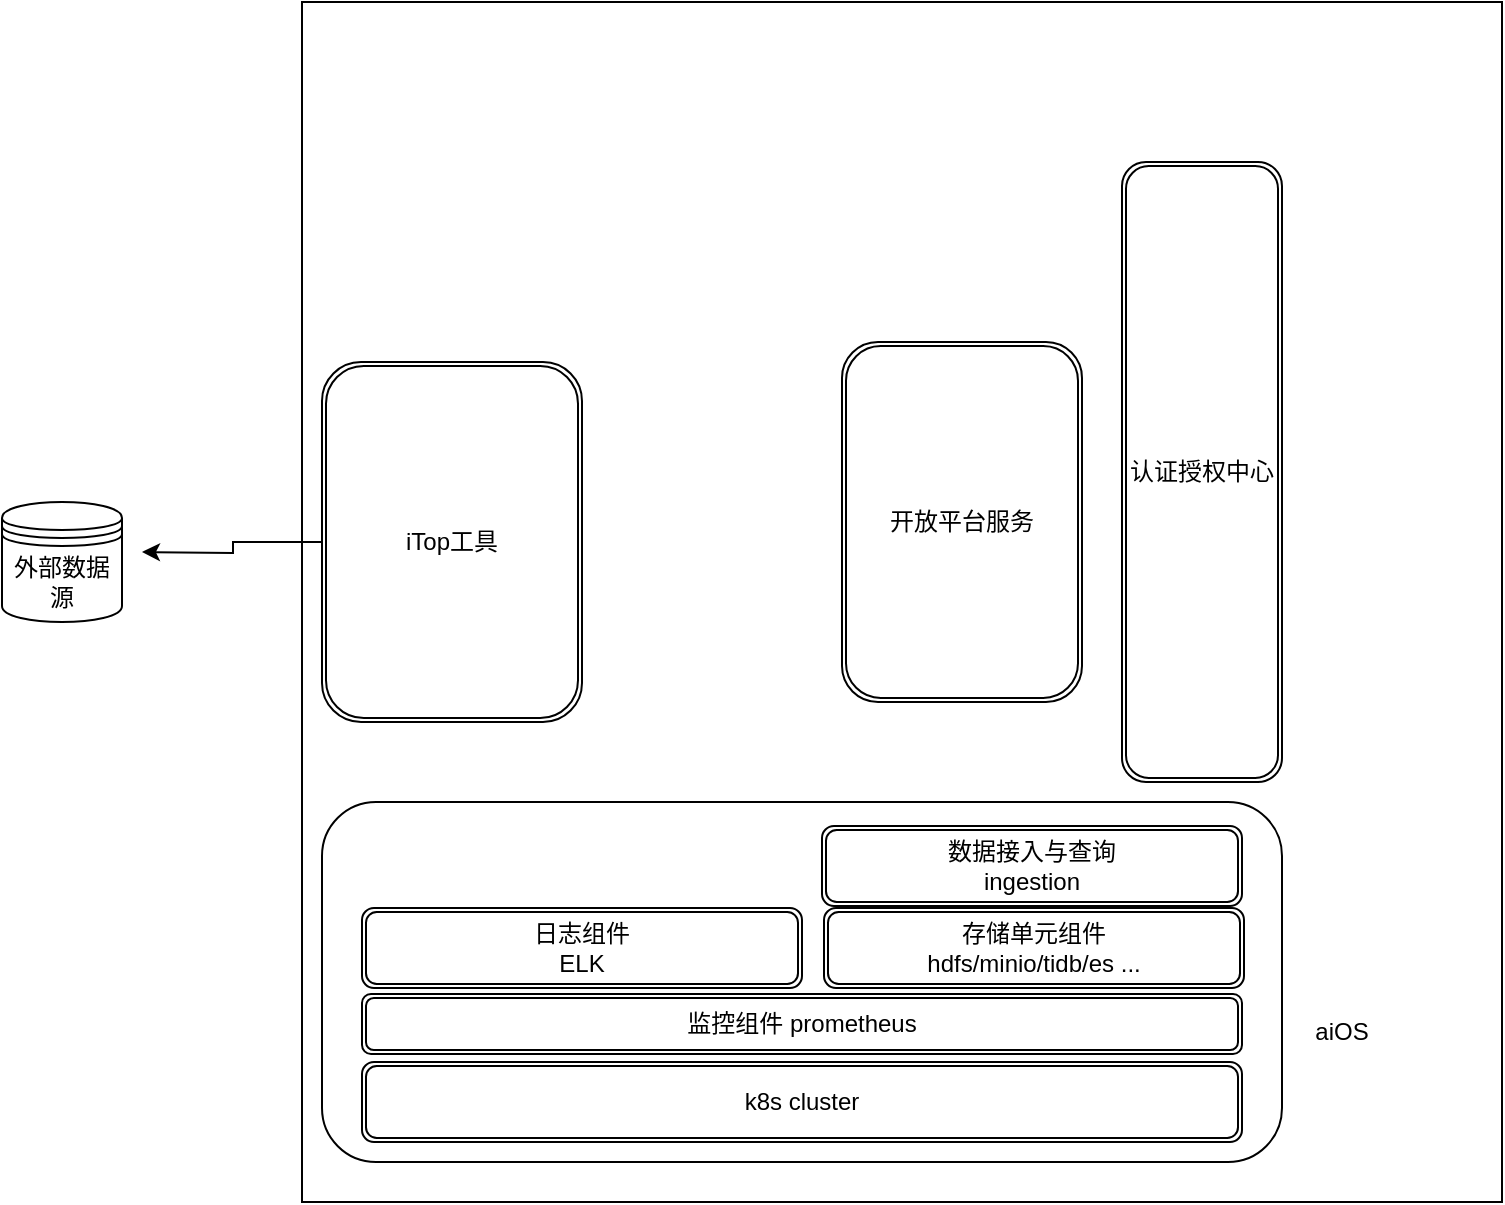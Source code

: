 <mxfile version="14.4.3" type="github">
  <diagram id="kdde09D2nnx4coVuQpx-" name="第 1 页">
    <mxGraphModel dx="1422" dy="794" grid="1" gridSize="10" guides="1" tooltips="1" connect="1" arrows="1" fold="1" page="1" pageScale="1" pageWidth="827" pageHeight="1169" math="0" shadow="0">
      <root>
        <mxCell id="0" />
        <mxCell id="1" parent="0" />
        <mxCell id="gJM25PYip7lrtwRQAck6-2" value="" style="whiteSpace=wrap;html=1;aspect=fixed;" parent="1" vertex="1">
          <mxGeometry x="170" y="50" width="600" height="600" as="geometry" />
        </mxCell>
        <mxCell id="gJM25PYip7lrtwRQAck6-11" value="" style="rounded=1;whiteSpace=wrap;html=1;" parent="1" vertex="1">
          <mxGeometry x="180" y="450" width="480" height="180" as="geometry" />
        </mxCell>
        <mxCell id="HxBF0iYT7sKtN1toAZas-4" value="开放平台服务" style="shape=ext;double=1;rounded=1;whiteSpace=wrap;html=1;" parent="1" vertex="1">
          <mxGeometry x="440" y="220" width="120" height="180" as="geometry" />
        </mxCell>
        <mxCell id="geDU7SRH2CKQkBY8LNWq-4" value="" style="edgeStyle=orthogonalEdgeStyle;rounded=0;orthogonalLoop=1;jettySize=auto;html=1;" edge="1" parent="1" source="HxBF0iYT7sKtN1toAZas-5">
          <mxGeometry relative="1" as="geometry">
            <mxPoint x="90" y="325" as="targetPoint" />
          </mxGeometry>
        </mxCell>
        <mxCell id="HxBF0iYT7sKtN1toAZas-5" value="iTop工具" style="shape=ext;double=1;rounded=1;whiteSpace=wrap;html=1;" parent="1" vertex="1">
          <mxGeometry x="180" y="230" width="130" height="180" as="geometry" />
        </mxCell>
        <mxCell id="HxBF0iYT7sKtN1toAZas-6" value="k8s cluster" style="shape=ext;double=1;rounded=1;whiteSpace=wrap;html=1;" parent="1" vertex="1">
          <mxGeometry x="200" y="580" width="440" height="40" as="geometry" />
        </mxCell>
        <mxCell id="HxBF0iYT7sKtN1toAZas-7" value="认证授权中心" style="shape=ext;double=1;rounded=1;whiteSpace=wrap;html=1;" parent="1" vertex="1">
          <mxGeometry x="580" y="130" width="80" height="310" as="geometry" />
        </mxCell>
        <mxCell id="gJM25PYip7lrtwRQAck6-3" value="aiOS" style="text;html=1;strokeColor=none;fillColor=none;align=center;verticalAlign=middle;whiteSpace=wrap;rounded=0;" parent="1" vertex="1">
          <mxGeometry x="670" y="550" width="40" height="30" as="geometry" />
        </mxCell>
        <mxCell id="gJM25PYip7lrtwRQAck6-7" value="监控组件 prometheus" style="shape=ext;double=1;rounded=1;whiteSpace=wrap;html=1;" parent="1" vertex="1">
          <mxGeometry x="200" y="546" width="440" height="30" as="geometry" />
        </mxCell>
        <mxCell id="gJM25PYip7lrtwRQAck6-8" value="存储单元组件 &lt;br&gt;hdfs/minio/tidb/es ..." style="shape=ext;double=1;rounded=1;whiteSpace=wrap;html=1;" parent="1" vertex="1">
          <mxGeometry x="431" y="503" width="210" height="40" as="geometry" />
        </mxCell>
        <mxCell id="gJM25PYip7lrtwRQAck6-10" value="数据接入与查询&lt;br&gt;ingestion" style="shape=ext;double=1;rounded=1;whiteSpace=wrap;html=1;" parent="1" vertex="1">
          <mxGeometry x="430" y="462" width="210" height="40" as="geometry" />
        </mxCell>
        <mxCell id="geDU7SRH2CKQkBY8LNWq-2" value="日志组件&lt;br&gt;ELK" style="shape=ext;double=1;rounded=1;whiteSpace=wrap;html=1;" vertex="1" parent="1">
          <mxGeometry x="200" y="503" width="220" height="40" as="geometry" />
        </mxCell>
        <mxCell id="geDU7SRH2CKQkBY8LNWq-6" value="外部数据源" style="shape=datastore;whiteSpace=wrap;html=1;" vertex="1" parent="1">
          <mxGeometry x="20" y="300" width="60" height="60" as="geometry" />
        </mxCell>
      </root>
    </mxGraphModel>
  </diagram>
</mxfile>
